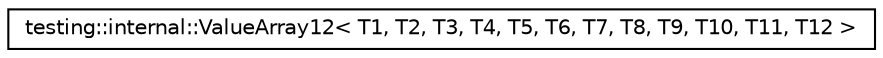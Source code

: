 digraph G
{
  edge [fontname="Helvetica",fontsize="10",labelfontname="Helvetica",labelfontsize="10"];
  node [fontname="Helvetica",fontsize="10",shape=record];
  rankdir="LR";
  Node1 [label="testing::internal::ValueArray12\< T1, T2, T3, T4, T5, T6, T7, T8, T9, T10, T11, T12 \>",height=0.2,width=0.4,color="black", fillcolor="white", style="filled",URL="$classtesting_1_1internal_1_1ValueArray12.html"];
}
